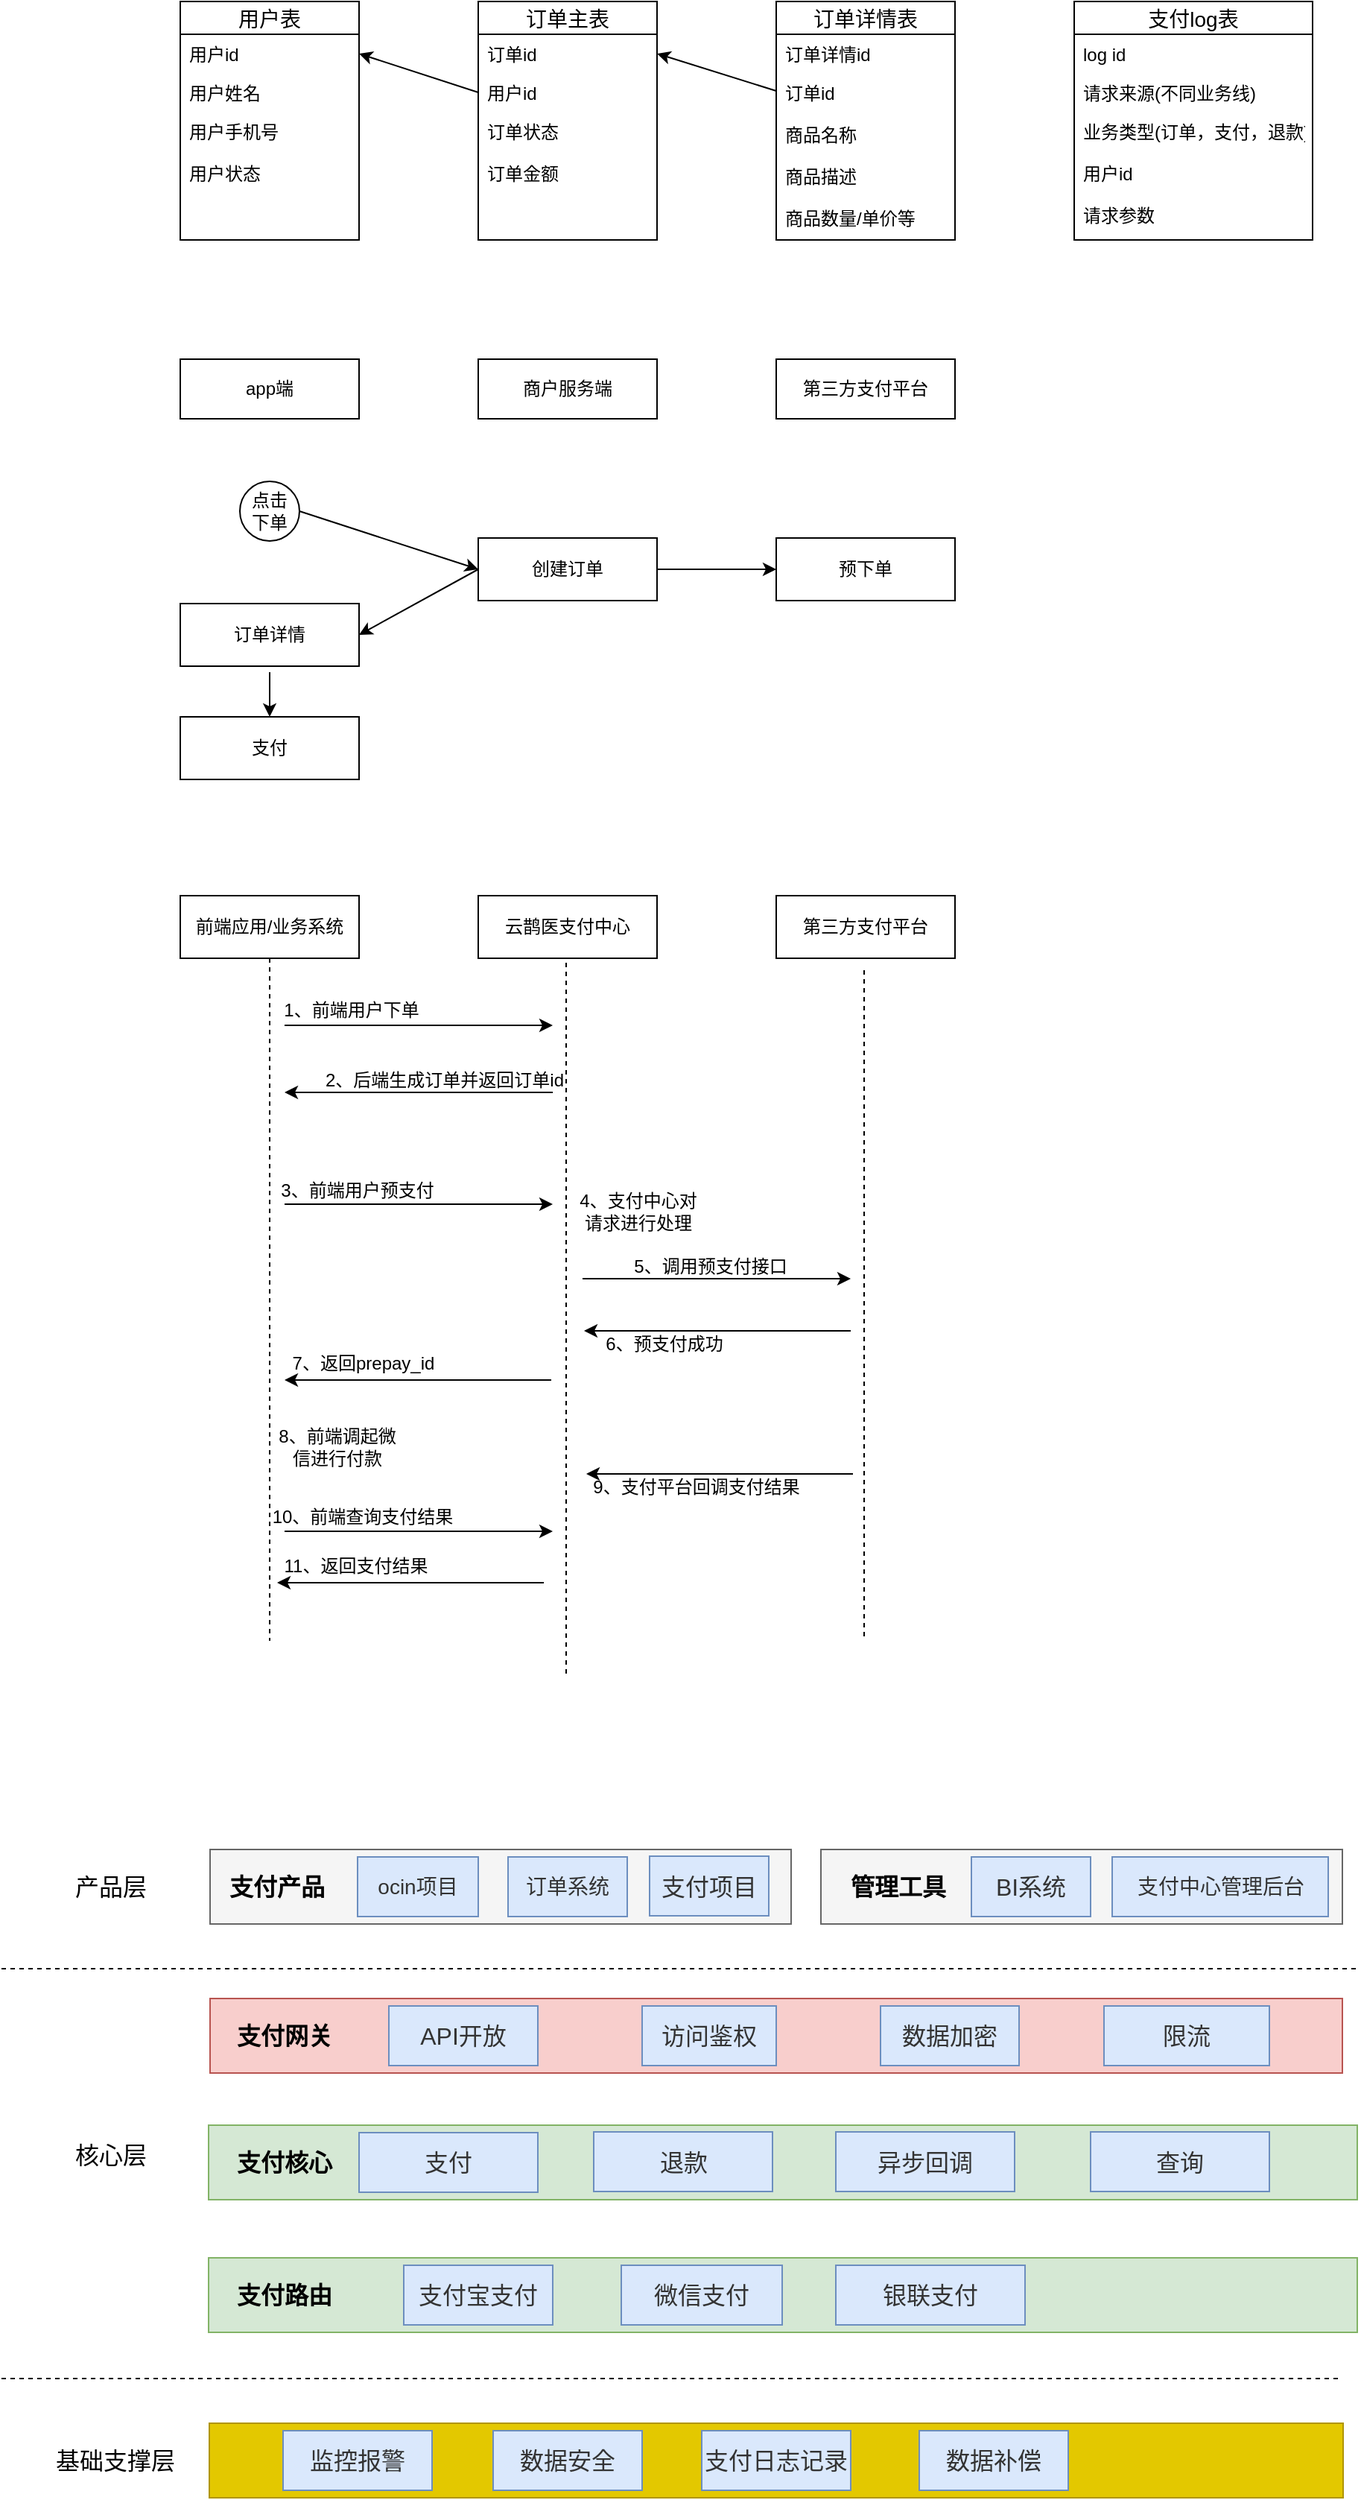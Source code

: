 <mxfile version="12.3.8" type="github" pages="1"><diagram id="iU_TIAPN-Pph5pVSYNDZ" name="第 1 页"><mxGraphModel dx="1550" dy="787" grid="1" gridSize="10" guides="1" tooltips="1" connect="1" arrows="1" fold="1" page="1" pageScale="1" pageWidth="1169" pageHeight="1654" math="0" shadow="0"><root><mxCell id="0"/><mxCell id="1" parent="0"/><mxCell id="6lCbFaMOvaHUvnWq1Ras-11" value="用户表" style="swimlane;fontStyle=0;childLayout=stackLayout;horizontal=1;startSize=22;fillColor=none;horizontalStack=0;resizeParent=1;resizeParentMax=0;resizeLast=0;collapsible=1;marginBottom=0;swimlaneFillColor=#ffffff;align=center;fontSize=14;" vertex="1" parent="1"><mxGeometry x="240" y="480" width="120" height="160" as="geometry"/></mxCell><mxCell id="6lCbFaMOvaHUvnWq1Ras-12" value="用户id" style="text;strokeColor=none;fillColor=none;spacingLeft=4;spacingRight=4;overflow=hidden;rotatable=0;points=[[0,0.5],[1,0.5]];portConstraint=eastwest;fontSize=12;" vertex="1" parent="6lCbFaMOvaHUvnWq1Ras-11"><mxGeometry y="22" width="120" height="26" as="geometry"/></mxCell><mxCell id="6lCbFaMOvaHUvnWq1Ras-13" value="用户姓名" style="text;strokeColor=none;fillColor=none;spacingLeft=4;spacingRight=4;overflow=hidden;rotatable=0;points=[[0,0.5],[1,0.5]];portConstraint=eastwest;fontSize=12;" vertex="1" parent="6lCbFaMOvaHUvnWq1Ras-11"><mxGeometry y="48" width="120" height="26" as="geometry"/></mxCell><mxCell id="6lCbFaMOvaHUvnWq1Ras-14" value="用户手机号&#10;&#10;用户状态" style="text;strokeColor=none;fillColor=none;spacingLeft=4;spacingRight=4;overflow=hidden;rotatable=0;points=[[0,0.5],[1,0.5]];portConstraint=eastwest;fontSize=12;" vertex="1" parent="6lCbFaMOvaHUvnWq1Ras-11"><mxGeometry y="74" width="120" height="86" as="geometry"/></mxCell><mxCell id="6lCbFaMOvaHUvnWq1Ras-15" value="订单主表" style="swimlane;fontStyle=0;childLayout=stackLayout;horizontal=1;startSize=22;fillColor=none;horizontalStack=0;resizeParent=1;resizeParentMax=0;resizeLast=0;collapsible=1;marginBottom=0;swimlaneFillColor=#ffffff;align=center;fontSize=14;" vertex="1" parent="1"><mxGeometry x="440" y="480" width="120" height="160" as="geometry"/></mxCell><mxCell id="6lCbFaMOvaHUvnWq1Ras-16" value="订单id" style="text;strokeColor=none;fillColor=none;spacingLeft=4;spacingRight=4;overflow=hidden;rotatable=0;points=[[0,0.5],[1,0.5]];portConstraint=eastwest;fontSize=12;" vertex="1" parent="6lCbFaMOvaHUvnWq1Ras-15"><mxGeometry y="22" width="120" height="26" as="geometry"/></mxCell><mxCell id="6lCbFaMOvaHUvnWq1Ras-17" value="用户id" style="text;strokeColor=none;fillColor=none;spacingLeft=4;spacingRight=4;overflow=hidden;rotatable=0;points=[[0,0.5],[1,0.5]];portConstraint=eastwest;fontSize=12;" vertex="1" parent="6lCbFaMOvaHUvnWq1Ras-15"><mxGeometry y="48" width="120" height="26" as="geometry"/></mxCell><mxCell id="6lCbFaMOvaHUvnWq1Ras-18" value="订单状态&#10;&#10;订单金额" style="text;strokeColor=none;fillColor=none;spacingLeft=4;spacingRight=4;overflow=hidden;rotatable=0;points=[[0,0.5],[1,0.5]];portConstraint=eastwest;fontSize=12;" vertex="1" parent="6lCbFaMOvaHUvnWq1Ras-15"><mxGeometry y="74" width="120" height="86" as="geometry"/></mxCell><mxCell id="6lCbFaMOvaHUvnWq1Ras-19" value="订单详情表" style="swimlane;fontStyle=0;childLayout=stackLayout;horizontal=1;startSize=22;fillColor=none;horizontalStack=0;resizeParent=1;resizeParentMax=0;resizeLast=0;collapsible=1;marginBottom=0;swimlaneFillColor=#ffffff;align=center;fontSize=14;" vertex="1" parent="1"><mxGeometry x="640" y="480" width="120" height="160" as="geometry"/></mxCell><mxCell id="6lCbFaMOvaHUvnWq1Ras-20" value="订单详情id" style="text;strokeColor=none;fillColor=none;spacingLeft=4;spacingRight=4;overflow=hidden;rotatable=0;points=[[0,0.5],[1,0.5]];portConstraint=eastwest;fontSize=12;" vertex="1" parent="6lCbFaMOvaHUvnWq1Ras-19"><mxGeometry y="22" width="120" height="26" as="geometry"/></mxCell><mxCell id="6lCbFaMOvaHUvnWq1Ras-22" value="订单id&#10;&#10;商品名称&#10;&#10;商品描述&#10;&#10;商品数量/单价等" style="text;strokeColor=none;fillColor=none;spacingLeft=4;spacingRight=4;overflow=hidden;rotatable=0;points=[[0,0.5],[1,0.5]];portConstraint=eastwest;fontSize=12;" vertex="1" parent="6lCbFaMOvaHUvnWq1Ras-19"><mxGeometry y="48" width="120" height="112" as="geometry"/></mxCell><mxCell id="6lCbFaMOvaHUvnWq1Ras-23" value="" style="endArrow=classic;html=1;entryX=1;entryY=0.5;entryDx=0;entryDy=0;exitX=0;exitY=0.5;exitDx=0;exitDy=0;" edge="1" parent="1" source="6lCbFaMOvaHUvnWq1Ras-17" target="6lCbFaMOvaHUvnWq1Ras-12"><mxGeometry width="50" height="50" relative="1" as="geometry"><mxPoint x="450" y="790" as="sourcePoint"/><mxPoint x="500" y="740" as="targetPoint"/></mxGeometry></mxCell><mxCell id="6lCbFaMOvaHUvnWq1Ras-25" value="" style="endArrow=classic;html=1;exitX=0;exitY=0.107;exitDx=0;exitDy=0;exitPerimeter=0;entryX=1;entryY=0.5;entryDx=0;entryDy=0;" edge="1" parent="1" source="6lCbFaMOvaHUvnWq1Ras-22" target="6lCbFaMOvaHUvnWq1Ras-16"><mxGeometry width="50" height="50" relative="1" as="geometry"><mxPoint x="640" y="770" as="sourcePoint"/><mxPoint x="690" y="720" as="targetPoint"/></mxGeometry></mxCell><mxCell id="6lCbFaMOvaHUvnWq1Ras-26" value="app端" style="rounded=0;whiteSpace=wrap;html=1;" vertex="1" parent="1"><mxGeometry x="240" y="720" width="120" height="40" as="geometry"/></mxCell><mxCell id="6lCbFaMOvaHUvnWq1Ras-27" value="商户服务端" style="rounded=0;whiteSpace=wrap;html=1;" vertex="1" parent="1"><mxGeometry x="440" y="720" width="120" height="40" as="geometry"/></mxCell><mxCell id="6lCbFaMOvaHUvnWq1Ras-28" value="第三方支付平台" style="rounded=0;whiteSpace=wrap;html=1;" vertex="1" parent="1"><mxGeometry x="640" y="720" width="120" height="40" as="geometry"/></mxCell><mxCell id="6lCbFaMOvaHUvnWq1Ras-30" value="点击&lt;br&gt;下单" style="ellipse;whiteSpace=wrap;html=1;aspect=fixed;" vertex="1" parent="1"><mxGeometry x="280" y="802" width="40" height="40" as="geometry"/></mxCell><mxCell id="6lCbFaMOvaHUvnWq1Ras-31" value="" style="endArrow=classic;html=1;exitX=1;exitY=0.5;exitDx=0;exitDy=0;entryX=0;entryY=0.5;entryDx=0;entryDy=0;" edge="1" parent="1" source="6lCbFaMOvaHUvnWq1Ras-30" target="6lCbFaMOvaHUvnWq1Ras-32"><mxGeometry width="50" height="50" relative="1" as="geometry"><mxPoint x="320" y="850" as="sourcePoint"/><mxPoint x="440" y="820" as="targetPoint"/></mxGeometry></mxCell><mxCell id="6lCbFaMOvaHUvnWq1Ras-32" value="创建订单" style="rounded=0;whiteSpace=wrap;html=1;" vertex="1" parent="1"><mxGeometry x="440" y="840" width="120" height="42" as="geometry"/></mxCell><mxCell id="6lCbFaMOvaHUvnWq1Ras-33" value="订单详情" style="rounded=0;whiteSpace=wrap;html=1;" vertex="1" parent="1"><mxGeometry x="240" y="884" width="120" height="42" as="geometry"/></mxCell><mxCell id="6lCbFaMOvaHUvnWq1Ras-34" value="" style="endArrow=classic;html=1;entryX=1;entryY=0.5;entryDx=0;entryDy=0;exitX=0;exitY=0.5;exitDx=0;exitDy=0;" edge="1" parent="1" source="6lCbFaMOvaHUvnWq1Ras-32" target="6lCbFaMOvaHUvnWq1Ras-33"><mxGeometry width="50" height="50" relative="1" as="geometry"><mxPoint x="410" y="1010" as="sourcePoint"/><mxPoint x="460" y="960" as="targetPoint"/></mxGeometry></mxCell><mxCell id="6lCbFaMOvaHUvnWq1Ras-35" value="支付" style="rounded=0;whiteSpace=wrap;html=1;" vertex="1" parent="1"><mxGeometry x="240" y="960" width="120" height="42" as="geometry"/></mxCell><mxCell id="6lCbFaMOvaHUvnWq1Ras-36" value="" style="endArrow=classic;html=1;entryX=0.5;entryY=0;entryDx=0;entryDy=0;" edge="1" parent="1" target="6lCbFaMOvaHUvnWq1Ras-35"><mxGeometry width="50" height="50" relative="1" as="geometry"><mxPoint x="300" y="930" as="sourcePoint"/><mxPoint x="480" y="950" as="targetPoint"/></mxGeometry></mxCell><mxCell id="6lCbFaMOvaHUvnWq1Ras-37" value="预下单" style="rounded=0;whiteSpace=wrap;html=1;" vertex="1" parent="1"><mxGeometry x="640" y="840" width="120" height="42" as="geometry"/></mxCell><mxCell id="6lCbFaMOvaHUvnWq1Ras-38" value="" style="endArrow=classic;html=1;entryX=0;entryY=0.5;entryDx=0;entryDy=0;exitX=1;exitY=0.5;exitDx=0;exitDy=0;" edge="1" parent="1" source="6lCbFaMOvaHUvnWq1Ras-32" target="6lCbFaMOvaHUvnWq1Ras-37"><mxGeometry width="50" height="50" relative="1" as="geometry"><mxPoint x="560" y="900" as="sourcePoint"/><mxPoint x="610" y="850" as="targetPoint"/></mxGeometry></mxCell><mxCell id="6lCbFaMOvaHUvnWq1Ras-40" value="前端应用/业务系统" style="rounded=0;whiteSpace=wrap;html=1;" vertex="1" parent="1"><mxGeometry x="240" y="1080" width="120" height="42" as="geometry"/></mxCell><mxCell id="6lCbFaMOvaHUvnWq1Ras-41" value="云鹊医支付中心" style="rounded=0;whiteSpace=wrap;html=1;" vertex="1" parent="1"><mxGeometry x="440" y="1080" width="120" height="42" as="geometry"/></mxCell><mxCell id="6lCbFaMOvaHUvnWq1Ras-42" value="第三方支付平台" style="rounded=0;whiteSpace=wrap;html=1;" vertex="1" parent="1"><mxGeometry x="640" y="1080" width="120" height="42" as="geometry"/></mxCell><mxCell id="6lCbFaMOvaHUvnWq1Ras-43" value="" style="endArrow=none;dashed=1;html=1;exitX=0.5;exitY=1;exitDx=0;exitDy=0;" edge="1" parent="1" source="6lCbFaMOvaHUvnWq1Ras-40"><mxGeometry width="50" height="50" relative="1" as="geometry"><mxPoint x="300" y="1170" as="sourcePoint"/><mxPoint x="300" y="1580" as="targetPoint"/></mxGeometry></mxCell><mxCell id="6lCbFaMOvaHUvnWq1Ras-44" value="" style="endArrow=none;dashed=1;html=1;exitX=0.5;exitY=1;exitDx=0;exitDy=0;" edge="1" parent="1"><mxGeometry width="50" height="50" relative="1" as="geometry"><mxPoint x="499" y="1125" as="sourcePoint"/><mxPoint x="499" y="1603" as="targetPoint"/></mxGeometry></mxCell><mxCell id="6lCbFaMOvaHUvnWq1Ras-45" value="" style="endArrow=none;dashed=1;html=1;exitX=0.5;exitY=1;exitDx=0;exitDy=0;" edge="1" parent="1"><mxGeometry width="50" height="50" relative="1" as="geometry"><mxPoint x="699" y="1130" as="sourcePoint"/><mxPoint x="699" y="1578" as="targetPoint"/></mxGeometry></mxCell><mxCell id="6lCbFaMOvaHUvnWq1Ras-47" value="1、前端用户下单" style="text;html=1;strokeColor=none;fillColor=none;align=center;verticalAlign=middle;whiteSpace=wrap;rounded=0;" vertex="1" parent="1"><mxGeometry x="300" y="1147" width="110" height="20" as="geometry"/></mxCell><mxCell id="6lCbFaMOvaHUvnWq1Ras-48" value="" style="endArrow=classic;html=1;" edge="1" parent="1"><mxGeometry width="50" height="50" relative="1" as="geometry"><mxPoint x="310" y="1167" as="sourcePoint"/><mxPoint x="490" y="1167" as="targetPoint"/></mxGeometry></mxCell><mxCell id="6lCbFaMOvaHUvnWq1Ras-49" value="" style="endArrow=classic;html=1;" edge="1" parent="1"><mxGeometry width="50" height="50" relative="1" as="geometry"><mxPoint x="490" y="1212" as="sourcePoint"/><mxPoint x="310" y="1212" as="targetPoint"/></mxGeometry></mxCell><mxCell id="6lCbFaMOvaHUvnWq1Ras-50" value="2、后端生成订单并返回订单id" style="text;html=1;strokeColor=none;fillColor=none;align=center;verticalAlign=middle;whiteSpace=wrap;rounded=0;" vertex="1" parent="1"><mxGeometry x="335" y="1194" width="165" height="20" as="geometry"/></mxCell><mxCell id="6lCbFaMOvaHUvnWq1Ras-51" value="" style="endArrow=classic;html=1;" edge="1" parent="1"><mxGeometry width="50" height="50" relative="1" as="geometry"><mxPoint x="310" y="1287" as="sourcePoint"/><mxPoint x="490" y="1287" as="targetPoint"/></mxGeometry></mxCell><mxCell id="6lCbFaMOvaHUvnWq1Ras-53" value="3、前端用户预支付" style="text;html=1;strokeColor=none;fillColor=none;align=center;verticalAlign=middle;whiteSpace=wrap;rounded=0;" vertex="1" parent="1"><mxGeometry x="304" y="1268" width="110" height="20" as="geometry"/></mxCell><mxCell id="6lCbFaMOvaHUvnWq1Ras-54" value="" style="endArrow=classic;html=1;" edge="1" parent="1"><mxGeometry width="50" height="50" relative="1" as="geometry"><mxPoint x="510" y="1337" as="sourcePoint"/><mxPoint x="690" y="1337" as="targetPoint"/></mxGeometry></mxCell><mxCell id="6lCbFaMOvaHUvnWq1Ras-55" value="4、支付中心对请求进行处理" style="text;html=1;strokeColor=none;fillColor=none;align=center;verticalAlign=middle;whiteSpace=wrap;rounded=0;" vertex="1" parent="1"><mxGeometry x="505" y="1282" width="85" height="20" as="geometry"/></mxCell><mxCell id="6lCbFaMOvaHUvnWq1Ras-56" value="5、调用预支付接口" style="text;html=1;strokeColor=none;fillColor=none;align=center;verticalAlign=middle;whiteSpace=wrap;rounded=0;" vertex="1" parent="1"><mxGeometry x="541" y="1319" width="110" height="20" as="geometry"/></mxCell><mxCell id="6lCbFaMOvaHUvnWq1Ras-60" value="" style="endArrow=classic;html=1;" edge="1" parent="1"><mxGeometry width="50" height="50" relative="1" as="geometry"><mxPoint x="690" y="1372" as="sourcePoint"/><mxPoint x="511" y="1372" as="targetPoint"/></mxGeometry></mxCell><mxCell id="6lCbFaMOvaHUvnWq1Ras-61" value="6、预支付成功" style="text;html=1;strokeColor=none;fillColor=none;align=center;verticalAlign=middle;whiteSpace=wrap;rounded=0;" vertex="1" parent="1"><mxGeometry x="510" y="1371" width="110" height="20" as="geometry"/></mxCell><mxCell id="6lCbFaMOvaHUvnWq1Ras-62" value="" style="endArrow=classic;html=1;" edge="1" parent="1"><mxGeometry width="50" height="50" relative="1" as="geometry"><mxPoint x="489" y="1405" as="sourcePoint"/><mxPoint x="310" y="1405" as="targetPoint"/></mxGeometry></mxCell><mxCell id="6lCbFaMOvaHUvnWq1Ras-63" value="7、返回prepay_id" style="text;html=1;strokeColor=none;fillColor=none;align=center;verticalAlign=middle;whiteSpace=wrap;rounded=0;" vertex="1" parent="1"><mxGeometry x="307.5" y="1384" width="110" height="20" as="geometry"/></mxCell><mxCell id="6lCbFaMOvaHUvnWq1Ras-66" value="8、前端调起微信进行付款" style="text;html=1;strokeColor=none;fillColor=none;align=center;verticalAlign=middle;whiteSpace=wrap;rounded=0;" vertex="1" parent="1"><mxGeometry x="300" y="1440" width="91" height="20" as="geometry"/></mxCell><mxCell id="6lCbFaMOvaHUvnWq1Ras-67" value="10、前端查询支付结果" style="text;html=1;strokeColor=none;fillColor=none;align=center;verticalAlign=middle;whiteSpace=wrap;rounded=0;" vertex="1" parent="1"><mxGeometry x="281" y="1487" width="163" height="20" as="geometry"/></mxCell><mxCell id="6lCbFaMOvaHUvnWq1Ras-68" value="" style="endArrow=classic;html=1;" edge="1" parent="1"><mxGeometry width="50" height="50" relative="1" as="geometry"><mxPoint x="691.5" y="1468" as="sourcePoint"/><mxPoint x="512.5" y="1468" as="targetPoint"/></mxGeometry></mxCell><mxCell id="6lCbFaMOvaHUvnWq1Ras-69" value="9、支付平台回调支付结果" style="text;html=1;strokeColor=none;fillColor=none;align=center;verticalAlign=middle;whiteSpace=wrap;rounded=0;" vertex="1" parent="1"><mxGeometry x="512" y="1467" width="149" height="20" as="geometry"/></mxCell><mxCell id="6lCbFaMOvaHUvnWq1Ras-71" value="" style="endArrow=classic;html=1;" edge="1" parent="1"><mxGeometry width="50" height="50" relative="1" as="geometry"><mxPoint x="310" y="1506.5" as="sourcePoint"/><mxPoint x="490" y="1506.5" as="targetPoint"/></mxGeometry></mxCell><mxCell id="6lCbFaMOvaHUvnWq1Ras-72" value="" style="endArrow=classic;html=1;" edge="1" parent="1"><mxGeometry width="50" height="50" relative="1" as="geometry"><mxPoint x="484" y="1541" as="sourcePoint"/><mxPoint x="305" y="1541" as="targetPoint"/></mxGeometry></mxCell><mxCell id="6lCbFaMOvaHUvnWq1Ras-73" value="11、返回支付结果" style="text;html=1;strokeColor=none;fillColor=none;align=center;verticalAlign=middle;whiteSpace=wrap;rounded=0;" vertex="1" parent="1"><mxGeometry x="302.5" y="1520" width="110" height="20" as="geometry"/></mxCell><mxCell id="6lCbFaMOvaHUvnWq1Ras-74" value="支付log表" style="swimlane;fontStyle=0;childLayout=stackLayout;horizontal=1;startSize=22;fillColor=none;horizontalStack=0;resizeParent=1;resizeParentMax=0;resizeLast=0;collapsible=1;marginBottom=0;swimlaneFillColor=#ffffff;align=center;fontSize=14;" vertex="1" parent="1"><mxGeometry x="840" y="480" width="160" height="160" as="geometry"/></mxCell><mxCell id="6lCbFaMOvaHUvnWq1Ras-75" value="log id" style="text;strokeColor=none;fillColor=none;spacingLeft=4;spacingRight=4;overflow=hidden;rotatable=0;points=[[0,0.5],[1,0.5]];portConstraint=eastwest;fontSize=12;" vertex="1" parent="6lCbFaMOvaHUvnWq1Ras-74"><mxGeometry y="22" width="160" height="26" as="geometry"/></mxCell><mxCell id="6lCbFaMOvaHUvnWq1Ras-76" value="请求来源(不同业务线)" style="text;strokeColor=none;fillColor=none;spacingLeft=4;spacingRight=4;overflow=hidden;rotatable=0;points=[[0,0.5],[1,0.5]];portConstraint=eastwest;fontSize=12;" vertex="1" parent="6lCbFaMOvaHUvnWq1Ras-74"><mxGeometry y="48" width="160" height="26" as="geometry"/></mxCell><mxCell id="6lCbFaMOvaHUvnWq1Ras-77" value="业务类型(订单，支付，退款)&#10;&#10;用户id&#10;&#10;请求参数" style="text;strokeColor=none;fillColor=none;spacingLeft=4;spacingRight=4;overflow=hidden;rotatable=0;points=[[0,0.5],[1,0.5]];portConstraint=eastwest;fontSize=12;" vertex="1" parent="6lCbFaMOvaHUvnWq1Ras-74"><mxGeometry y="74" width="160" height="86" as="geometry"/></mxCell><mxCell id="6lCbFaMOvaHUvnWq1Ras-78" value="" style="rounded=0;whiteSpace=wrap;html=1;fontSize=16;fillColor=#f5f5f5;strokeColor=#666666;fontColor=#333333;" vertex="1" parent="1"><mxGeometry x="670" y="1720" width="350" height="50" as="geometry"/></mxCell><mxCell id="6lCbFaMOvaHUvnWq1Ras-79" value="" style="rounded=0;whiteSpace=wrap;html=1;fontSize=16;fillColor=#f5f5f5;strokeColor=#666666;fontColor=#333333;" vertex="1" parent="1"><mxGeometry x="260" y="1720" width="390" height="50" as="geometry"/></mxCell><mxCell id="6lCbFaMOvaHUvnWq1Ras-80" value="产品层" style="text;html=1;strokeColor=none;fillColor=none;align=center;verticalAlign=middle;whiteSpace=wrap;rounded=0;fontSize=16;" vertex="1" parent="1"><mxGeometry x="162.5" y="1734.5" width="61" height="20" as="geometry"/></mxCell><mxCell id="6lCbFaMOvaHUvnWq1Ras-81" value="核心层" style="text;html=1;strokeColor=none;fillColor=none;align=center;verticalAlign=middle;whiteSpace=wrap;rounded=0;fontSize=16;" vertex="1" parent="1"><mxGeometry x="162.5" y="1915" width="61" height="20" as="geometry"/></mxCell><mxCell id="6lCbFaMOvaHUvnWq1Ras-82" value="基础支撑层" style="text;html=1;strokeColor=none;fillColor=none;align=center;verticalAlign=middle;whiteSpace=wrap;rounded=0;fontSize=16;" vertex="1" parent="1"><mxGeometry x="153" y="2120" width="87" height="20" as="geometry"/></mxCell><mxCell id="6lCbFaMOvaHUvnWq1Ras-83" value="" style="endArrow=none;dashed=1;html=1;fontSize=16;" edge="1" parent="1"><mxGeometry width="50" height="50" relative="1" as="geometry"><mxPoint x="120" y="1800" as="sourcePoint"/><mxPoint x="1030" y="1800" as="targetPoint"/></mxGeometry></mxCell><mxCell id="6lCbFaMOvaHUvnWq1Ras-84" value="" style="endArrow=none;dashed=1;html=1;fontSize=16;" edge="1" parent="1"><mxGeometry width="50" height="50" relative="1" as="geometry"><mxPoint x="120" y="2075" as="sourcePoint"/><mxPoint x="1020" y="2075" as="targetPoint"/></mxGeometry></mxCell><mxCell id="6lCbFaMOvaHUvnWq1Ras-85" value="&lt;p class=&quot;MsoNormal&quot; style=&quot;font-size: 14px&quot;&gt;&lt;span style=&quot;color: rgb(51, 51, 51); letter-spacing: 0pt; background-image: initial; background-position: initial; background-size: initial; background-repeat: initial; background-attachment: initial; background-origin: initial; background-clip: initial;&quot;&gt;ocin&lt;font face=&quot;宋体&quot; style=&quot;font-size: 14px&quot;&gt;项目&lt;/font&gt;&lt;/span&gt;&lt;/p&gt;" style="rounded=0;whiteSpace=wrap;html=1;fontSize=16;fillColor=#dae8fc;strokeColor=#6c8ebf;labelBackgroundColor=none;" vertex="1" parent="1"><mxGeometry x="359" y="1725" width="81" height="40" as="geometry"/></mxCell><mxCell id="6lCbFaMOvaHUvnWq1Ras-86" value="&lt;p class=&quot;MsoNormal&quot; style=&quot;font-size: 14px&quot;&gt;&lt;font color=&quot;#333333&quot;&gt;&lt;span style=&quot;&quot;&gt;支付中心管理后台&lt;/span&gt;&lt;/font&gt;&lt;/p&gt;" style="rounded=0;whiteSpace=wrap;html=1;fontSize=16;fillColor=#dae8fc;strokeColor=#6c8ebf;labelBackgroundColor=none;" vertex="1" parent="1"><mxGeometry x="865.5" y="1725" width="145" height="40" as="geometry"/></mxCell><mxCell id="6lCbFaMOvaHUvnWq1Ras-87" value="&lt;p class=&quot;MsoNormal&quot; style=&quot;font-size: 14px&quot;&gt;&lt;font color=&quot;#333333&quot;&gt;&lt;span&gt;订单系统&lt;/span&gt;&lt;/font&gt;&lt;/p&gt;" style="rounded=0;whiteSpace=wrap;html=1;fontSize=16;fillColor=#dae8fc;strokeColor=#6c8ebf;labelBackgroundColor=none;" vertex="1" parent="1"><mxGeometry x="460" y="1725" width="80" height="40" as="geometry"/></mxCell><mxCell id="6lCbFaMOvaHUvnWq1Ras-88" value="&lt;font color=&quot;#333333&quot;&gt;BI系统&lt;/font&gt;" style="rounded=0;whiteSpace=wrap;html=1;fontSize=16;fillColor=#dae8fc;strokeColor=#6c8ebf;labelBackgroundColor=none;" vertex="1" parent="1"><mxGeometry x="771" y="1725" width="80" height="40" as="geometry"/></mxCell><mxCell id="6lCbFaMOvaHUvnWq1Ras-89" value="支付产品" style="text;html=1;strokeColor=none;fillColor=none;align=center;verticalAlign=middle;whiteSpace=wrap;rounded=0;labelBackgroundColor=none;fontSize=16;fontStyle=1" vertex="1" parent="1"><mxGeometry x="270" y="1735" width="70" height="20" as="geometry"/></mxCell><mxCell id="6lCbFaMOvaHUvnWq1Ras-90" value="管理工具" style="text;html=1;strokeColor=none;fillColor=none;align=center;verticalAlign=middle;whiteSpace=wrap;rounded=0;labelBackgroundColor=none;fontSize=16;fontStyle=1" vertex="1" parent="1"><mxGeometry x="687" y="1735" width="70" height="20" as="geometry"/></mxCell><mxCell id="6lCbFaMOvaHUvnWq1Ras-91" value="" style="rounded=0;whiteSpace=wrap;html=1;fontSize=16;fillColor=#f8cecc;strokeColor=#b85450;" vertex="1" parent="1"><mxGeometry x="260" y="1820" width="760" height="50" as="geometry"/></mxCell><mxCell id="6lCbFaMOvaHUvnWq1Ras-92" value="支付网关" style="text;html=1;strokeColor=none;fillColor=none;align=center;verticalAlign=middle;whiteSpace=wrap;rounded=0;labelBackgroundColor=none;fontSize=16;fontStyle=1" vertex="1" parent="1"><mxGeometry x="275" y="1835" width="70" height="20" as="geometry"/></mxCell><mxCell id="6lCbFaMOvaHUvnWq1Ras-93" value="&lt;font color=&quot;#333333&quot;&gt;API开放&lt;/font&gt;" style="rounded=0;whiteSpace=wrap;html=1;fontSize=16;fillColor=#dae8fc;strokeColor=#6c8ebf;labelBackgroundColor=none;" vertex="1" parent="1"><mxGeometry x="380" y="1825" width="100" height="40" as="geometry"/></mxCell><mxCell id="6lCbFaMOvaHUvnWq1Ras-94" value="&lt;font color=&quot;#333333&quot;&gt;访问鉴权&lt;/font&gt;" style="rounded=0;whiteSpace=wrap;html=1;fontSize=16;fillColor=#dae8fc;strokeColor=#6c8ebf;labelBackgroundColor=none;" vertex="1" parent="1"><mxGeometry x="550" y="1825" width="90" height="40" as="geometry"/></mxCell><mxCell id="6lCbFaMOvaHUvnWq1Ras-95" value="&lt;font color=&quot;#333333&quot;&gt;数据加密&lt;/font&gt;" style="rounded=0;whiteSpace=wrap;html=1;fontSize=16;fillColor=#dae8fc;strokeColor=#6c8ebf;labelBackgroundColor=none;" vertex="1" parent="1"><mxGeometry x="710" y="1825" width="93" height="40" as="geometry"/></mxCell><mxCell id="6lCbFaMOvaHUvnWq1Ras-96" value="&lt;font color=&quot;#333333&quot;&gt;限流&lt;/font&gt;" style="rounded=0;whiteSpace=wrap;html=1;fontSize=16;fillColor=#dae8fc;strokeColor=#6c8ebf;labelBackgroundColor=none;" vertex="1" parent="1"><mxGeometry x="860" y="1825" width="111" height="40" as="geometry"/></mxCell><mxCell id="6lCbFaMOvaHUvnWq1Ras-97" value="" style="rounded=0;whiteSpace=wrap;html=1;fontSize=16;fillColor=#d5e8d4;strokeColor=#82b366;" vertex="1" parent="1"><mxGeometry x="259" y="1905" width="771" height="50" as="geometry"/></mxCell><mxCell id="6lCbFaMOvaHUvnWq1Ras-98" value="支付核心" style="text;html=1;strokeColor=none;fillColor=none;align=center;verticalAlign=middle;whiteSpace=wrap;rounded=0;labelBackgroundColor=none;fontSize=16;fontStyle=1" vertex="1" parent="1"><mxGeometry x="275" y="1920" width="70" height="20" as="geometry"/></mxCell><mxCell id="6lCbFaMOvaHUvnWq1Ras-99" value="&lt;font color=&quot;#333333&quot;&gt;支付&lt;/font&gt;" style="rounded=0;whiteSpace=wrap;html=1;fontSize=16;fillColor=#dae8fc;strokeColor=#6c8ebf;labelBackgroundColor=none;" vertex="1" parent="1"><mxGeometry x="360" y="1910" width="120" height="40" as="geometry"/></mxCell><mxCell id="6lCbFaMOvaHUvnWq1Ras-100" value="" style="rounded=0;whiteSpace=wrap;html=1;fontSize=16;fillColor=#d5e8d4;strokeColor=#82b366;" vertex="1" parent="1"><mxGeometry x="259" y="1994" width="771" height="50" as="geometry"/></mxCell><mxCell id="6lCbFaMOvaHUvnWq1Ras-101" value="支付路由" style="text;html=1;strokeColor=none;fillColor=none;align=center;verticalAlign=middle;whiteSpace=wrap;rounded=0;labelBackgroundColor=none;fontSize=16;fontStyle=1" vertex="1" parent="1"><mxGeometry x="275" y="2009" width="70" height="20" as="geometry"/></mxCell><mxCell id="6lCbFaMOvaHUvnWq1Ras-102" value="&lt;font color=&quot;#333333&quot;&gt;支付宝支付&lt;/font&gt;" style="rounded=0;whiteSpace=wrap;html=1;fontSize=16;fillColor=#dae8fc;strokeColor=#6c8ebf;labelBackgroundColor=none;" vertex="1" parent="1"><mxGeometry x="390" y="1999" width="100" height="40" as="geometry"/></mxCell><mxCell id="6lCbFaMOvaHUvnWq1Ras-103" value="&lt;font color=&quot;#333333&quot;&gt;微信支付&lt;/font&gt;" style="rounded=0;whiteSpace=wrap;html=1;fontSize=16;fillColor=#dae8fc;strokeColor=#6c8ebf;labelBackgroundColor=none;" vertex="1" parent="1"><mxGeometry x="536" y="1999" width="108" height="40" as="geometry"/></mxCell><mxCell id="6lCbFaMOvaHUvnWq1Ras-104" value="&lt;font color=&quot;#333333&quot;&gt;银联支付&lt;/font&gt;" style="rounded=0;whiteSpace=wrap;html=1;fontSize=16;fillColor=#dae8fc;strokeColor=#6c8ebf;labelBackgroundColor=none;" vertex="1" parent="1"><mxGeometry x="680" y="1999" width="127" height="40" as="geometry"/></mxCell><mxCell id="6lCbFaMOvaHUvnWq1Ras-105" value="" style="rounded=0;whiteSpace=wrap;html=1;fontSize=16;fillColor=#e3c800;strokeColor=#B09500;fontColor=#ffffff;" vertex="1" parent="1"><mxGeometry x="259.5" y="2105" width="761" height="50" as="geometry"/></mxCell><mxCell id="6lCbFaMOvaHUvnWq1Ras-106" value="&lt;font color=&quot;#333333&quot;&gt;监控报警&lt;/font&gt;" style="rounded=0;whiteSpace=wrap;html=1;fontSize=16;fillColor=#dae8fc;strokeColor=#6c8ebf;labelBackgroundColor=none;" vertex="1" parent="1"><mxGeometry x="309" y="2110" width="100" height="40" as="geometry"/></mxCell><mxCell id="6lCbFaMOvaHUvnWq1Ras-107" value="&lt;font color=&quot;#333333&quot;&gt;数据安全&lt;/font&gt;" style="rounded=0;whiteSpace=wrap;html=1;fontSize=16;fillColor=#dae8fc;strokeColor=#6c8ebf;labelBackgroundColor=none;" vertex="1" parent="1"><mxGeometry x="450" y="2110" width="100" height="40" as="geometry"/></mxCell><mxCell id="6lCbFaMOvaHUvnWq1Ras-108" value="&lt;font color=&quot;#333333&quot;&gt;支付日志记录&lt;/font&gt;" style="rounded=0;whiteSpace=wrap;html=1;fontSize=16;fillColor=#dae8fc;strokeColor=#6c8ebf;labelBackgroundColor=none;" vertex="1" parent="1"><mxGeometry x="590" y="2110" width="100" height="40" as="geometry"/></mxCell><mxCell id="6lCbFaMOvaHUvnWq1Ras-109" value="&lt;font color=&quot;#333333&quot;&gt;数据补偿&lt;/font&gt;" style="rounded=0;whiteSpace=wrap;html=1;fontSize=16;fillColor=#dae8fc;strokeColor=#6c8ebf;labelBackgroundColor=none;" vertex="1" parent="1"><mxGeometry x="736" y="2110" width="100" height="40" as="geometry"/></mxCell><mxCell id="6lCbFaMOvaHUvnWq1Ras-110" value="&lt;font color=&quot;#333333&quot;&gt;退款&lt;/font&gt;" style="rounded=0;whiteSpace=wrap;html=1;fontSize=16;fillColor=#dae8fc;strokeColor=#6c8ebf;labelBackgroundColor=none;" vertex="1" parent="1"><mxGeometry x="517.5" y="1909.5" width="120" height="40" as="geometry"/></mxCell><mxCell id="6lCbFaMOvaHUvnWq1Ras-111" value="&lt;font color=&quot;#333333&quot;&gt;异步回调&lt;/font&gt;" style="rounded=0;whiteSpace=wrap;html=1;fontSize=16;fillColor=#dae8fc;strokeColor=#6c8ebf;labelBackgroundColor=none;" vertex="1" parent="1"><mxGeometry x="680" y="1909.5" width="120" height="40" as="geometry"/></mxCell><mxCell id="6lCbFaMOvaHUvnWq1Ras-112" value="&lt;font color=&quot;#333333&quot;&gt;查询&lt;/font&gt;" style="rounded=0;whiteSpace=wrap;html=1;fontSize=16;fillColor=#dae8fc;strokeColor=#6c8ebf;labelBackgroundColor=none;" vertex="1" parent="1"><mxGeometry x="851" y="1909.5" width="120" height="40" as="geometry"/></mxCell><mxCell id="6lCbFaMOvaHUvnWq1Ras-113" value="&lt;font color=&quot;#333333&quot;&gt;支付项目&lt;/font&gt;" style="rounded=0;whiteSpace=wrap;html=1;fontSize=16;fillColor=#dae8fc;strokeColor=#6c8ebf;labelBackgroundColor=none;" vertex="1" parent="1"><mxGeometry x="555" y="1724.5" width="80" height="40" as="geometry"/></mxCell></root></mxGraphModel></diagram></mxfile>